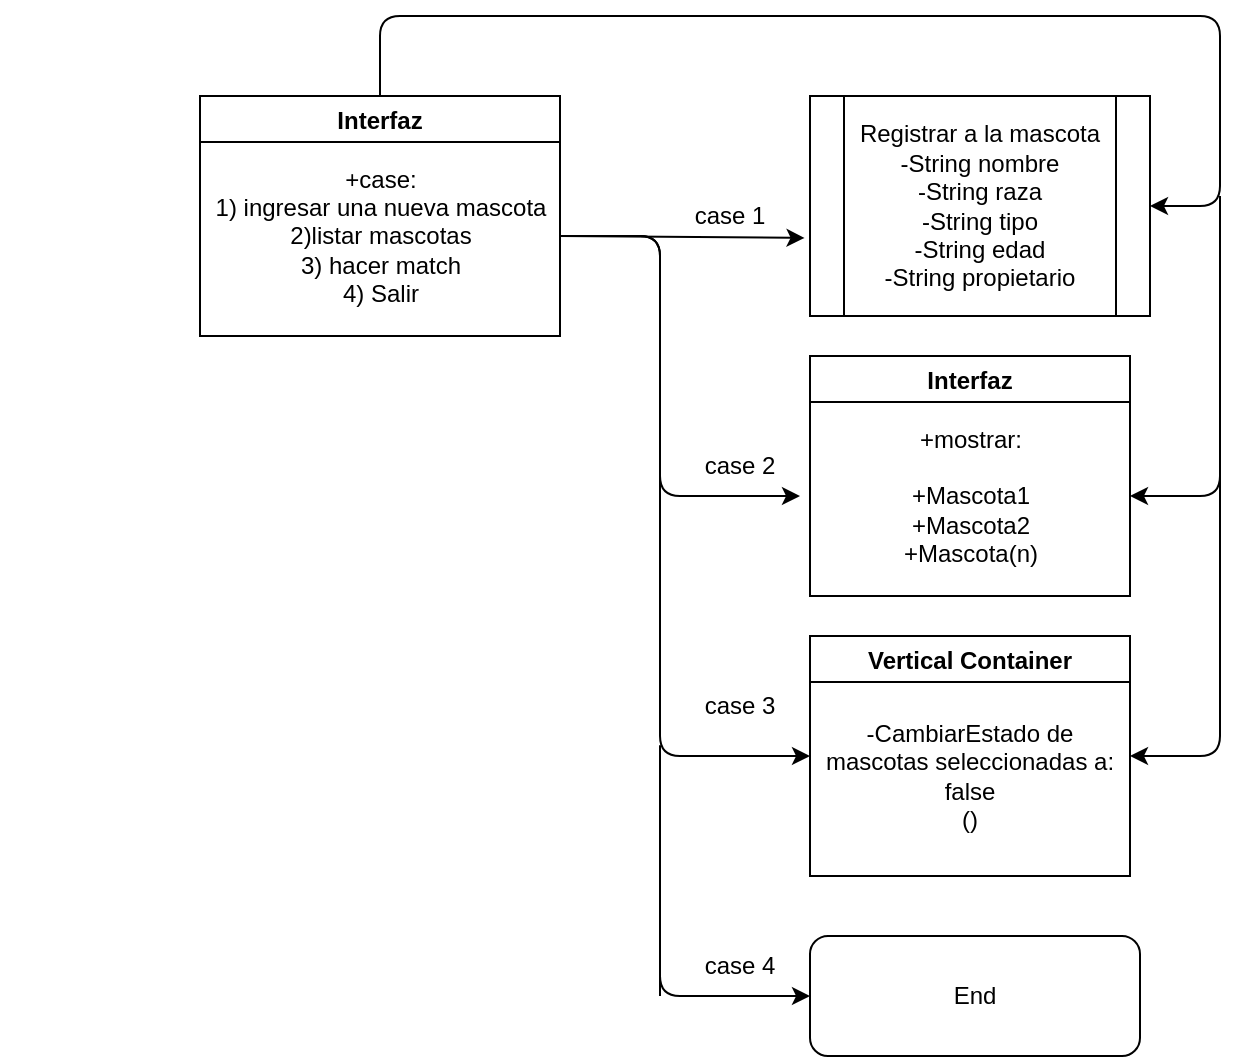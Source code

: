 <mxfile>
    <diagram id="X4WGRY77YuMuG1hcj7Wd" name="Page-1">
        <mxGraphModel dx="1123" dy="585" grid="1" gridSize="10" guides="1" tooltips="1" connect="1" arrows="1" fold="1" page="1" pageScale="1" pageWidth="850" pageHeight="1100" math="0" shadow="0">
            <root>
                <mxCell id="0"/>
                <mxCell id="1" parent="0"/>
                <mxCell id="3" value="" style="shape=process;whiteSpace=wrap;html=1;backgroundOutline=1;" vertex="1" parent="1">
                    <mxGeometry x="435" y="80" width="170" height="110" as="geometry"/>
                </mxCell>
                <mxCell id="5" value="Registrar a la mascota&lt;br&gt;-String nombre&lt;br&gt;-String raza&lt;br&gt;-String tipo&lt;br&gt;-String edad&lt;br&gt;-String propietario" style="text;html=1;strokeColor=none;fillColor=none;align=center;verticalAlign=middle;whiteSpace=wrap;rounded=0;" vertex="1" parent="1">
                    <mxGeometry x="455" y="80" width="130" height="110" as="geometry"/>
                </mxCell>
                <mxCell id="8" value="Interfaz" style="swimlane;" vertex="1" parent="1">
                    <mxGeometry x="435" y="210" width="160" height="120" as="geometry"/>
                </mxCell>
                <mxCell id="14" value="+mostrar:&lt;br&gt;&lt;br&gt;+Mascota1&lt;br&gt;+Mascota2&lt;br&gt;+Mascota(n)" style="text;html=1;align=center;verticalAlign=middle;resizable=0;points=[];autosize=1;strokeColor=none;fillColor=none;" vertex="1" parent="8">
                    <mxGeometry x="40" y="30" width="80" height="80" as="geometry"/>
                </mxCell>
                <mxCell id="12" value="Vertical Container" style="swimlane;" vertex="1" parent="1">
                    <mxGeometry x="435" y="350" width="160" height="120" as="geometry"/>
                </mxCell>
                <mxCell id="13" value="-CambiarEstado de mascotas seleccionadas a: false&lt;br&gt;()" style="text;html=1;strokeColor=none;fillColor=none;align=center;verticalAlign=middle;whiteSpace=wrap;rounded=0;" vertex="1" parent="12">
                    <mxGeometry y="20" width="160" height="100" as="geometry"/>
                </mxCell>
                <mxCell id="16" value="Interfaz" style="swimlane;" vertex="1" parent="1">
                    <mxGeometry x="130" y="80" width="180" height="120" as="geometry"/>
                </mxCell>
                <mxCell id="17" value="+case:&lt;br&gt;1) ingresar una nueva mascota&lt;br&gt;2)listar mascotas&lt;br&gt;3) hacer match&lt;br&gt;4) Salir" style="text;html=1;align=center;verticalAlign=middle;resizable=0;points=[];autosize=1;strokeColor=none;fillColor=none;" vertex="1" parent="16">
                    <mxGeometry y="30" width="180" height="80" as="geometry"/>
                </mxCell>
                <mxCell id="18" value="" style="endArrow=classic;html=1;entryX=-0.016;entryY=0.645;entryDx=0;entryDy=0;entryPerimeter=0;" edge="1" parent="1" target="3">
                    <mxGeometry width="50" height="50" relative="1" as="geometry">
                        <mxPoint x="310" y="150" as="sourcePoint"/>
                        <mxPoint x="360" y="100" as="targetPoint"/>
                    </mxGeometry>
                </mxCell>
                <mxCell id="19" value="case 1" style="text;html=1;strokeColor=none;fillColor=none;align=center;verticalAlign=middle;whiteSpace=wrap;rounded=0;" vertex="1" parent="1">
                    <mxGeometry x="365" y="125" width="60" height="30" as="geometry"/>
                </mxCell>
                <mxCell id="20" value="" style="endArrow=classic;html=1;" edge="1" parent="1">
                    <mxGeometry width="50" height="50" relative="1" as="geometry">
                        <mxPoint x="310" y="150" as="sourcePoint"/>
                        <mxPoint x="430" y="280" as="targetPoint"/>
                        <Array as="points">
                            <mxPoint x="360" y="150"/>
                            <mxPoint x="360" y="280"/>
                        </Array>
                    </mxGeometry>
                </mxCell>
                <mxCell id="21" value="case 2" style="text;html=1;strokeColor=none;fillColor=none;align=center;verticalAlign=middle;whiteSpace=wrap;rounded=0;" vertex="1" parent="1">
                    <mxGeometry x="370" y="250" width="60" height="30" as="geometry"/>
                </mxCell>
                <mxCell id="22" value="" style="endArrow=classic;html=1;" edge="1" parent="1">
                    <mxGeometry width="50" height="50" relative="1" as="geometry">
                        <mxPoint x="310" y="150" as="sourcePoint"/>
                        <mxPoint x="435" y="410" as="targetPoint"/>
                        <Array as="points">
                            <mxPoint x="360" y="150"/>
                            <mxPoint x="360" y="410"/>
                        </Array>
                    </mxGeometry>
                </mxCell>
                <mxCell id="23" value="case 3" style="text;html=1;strokeColor=none;fillColor=none;align=center;verticalAlign=middle;whiteSpace=wrap;rounded=0;" vertex="1" parent="1">
                    <mxGeometry x="370" y="370" width="60" height="30" as="geometry"/>
                </mxCell>
                <mxCell id="25" value="" style="endArrow=classic;html=1;entryX=1;entryY=0.5;entryDx=0;entryDy=0;exitX=0.5;exitY=0;exitDx=0;exitDy=0;" edge="1" parent="1" source="16" target="3">
                    <mxGeometry width="50" height="50" relative="1" as="geometry">
                        <mxPoint x="220" y="40" as="sourcePoint"/>
                        <mxPoint x="640" y="135" as="targetPoint"/>
                        <Array as="points">
                            <mxPoint x="220" y="40"/>
                            <mxPoint x="640" y="40"/>
                            <mxPoint x="640" y="135"/>
                        </Array>
                    </mxGeometry>
                </mxCell>
                <mxCell id="26" value="" style="endArrow=classic;html=1;" edge="1" parent="1">
                    <mxGeometry width="50" height="50" relative="1" as="geometry">
                        <mxPoint x="640" y="130" as="sourcePoint"/>
                        <mxPoint x="595" y="280" as="targetPoint"/>
                        <Array as="points">
                            <mxPoint x="640" y="280"/>
                        </Array>
                    </mxGeometry>
                </mxCell>
                <mxCell id="27" value="" style="endArrow=classic;html=1;" edge="1" parent="1">
                    <mxGeometry width="50" height="50" relative="1" as="geometry">
                        <mxPoint x="640" y="260" as="sourcePoint"/>
                        <mxPoint x="595" y="410" as="targetPoint"/>
                        <Array as="points">
                            <mxPoint x="640" y="410"/>
                        </Array>
                    </mxGeometry>
                </mxCell>
                <mxCell id="28" value="End" style="rounded=1;whiteSpace=wrap;html=1;" vertex="1" parent="1">
                    <mxGeometry x="435" y="500" width="165" height="60" as="geometry"/>
                </mxCell>
                <mxCell id="29" value="" style="endArrow=classic;html=1;" edge="1" parent="1">
                    <mxGeometry width="50" height="50" relative="1" as="geometry">
                        <mxPoint x="360" y="530" as="sourcePoint"/>
                        <mxPoint x="435" y="530" as="targetPoint"/>
                        <Array as="points">
                            <mxPoint x="360" y="400"/>
                            <mxPoint x="360" y="530"/>
                        </Array>
                    </mxGeometry>
                </mxCell>
                <mxCell id="30" value="case 4" style="text;html=1;strokeColor=none;fillColor=none;align=center;verticalAlign=middle;whiteSpace=wrap;rounded=0;" vertex="1" parent="1">
                    <mxGeometry x="370" y="500" width="60" height="30" as="geometry"/>
                </mxCell>
                <mxCell id="31" value="" style="shape=image;imageAspect=0;aspect=fixed;verticalLabelPosition=bottom;verticalAlign=top;image=https://prints.ultracoloringpages.com/799ef0c62b42780693fccebc2f34671d.png;" vertex="1" parent="1">
                    <mxGeometry x="30" y="95" width="90" height="90" as="geometry"/>
                </mxCell>
            </root>
        </mxGraphModel>
    </diagram>
</mxfile>